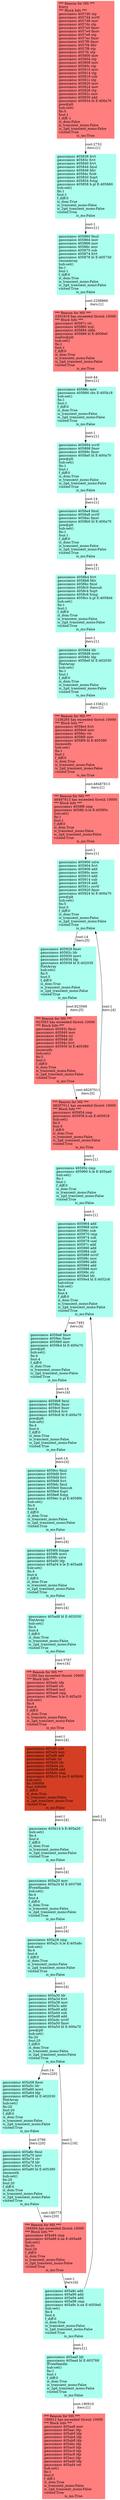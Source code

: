 digraph "" {
	node [label="\N",
		shape=record,
		style=filled
	];
	"BB <gaussianss> 0x4057d0 - 0x405834 type: bl"	[color="#ff7e7e",
		label="*** Reason for MS ***
\lEntry
\l*** Block Info ***
\lgaussianss 4057d0 stp  
\lgaussianss 4057d4 scvtf  
\lgaussianss 4057d8 mov  
\lgaussianss \
4057dc stp  
\lgaussianss 4057e0 fmov  
\lgaussianss 4057e4 fmov  
\lgaussianss 4057e8 stp  
\lgaussianss 4057ec fmov  
\lgaussianss \
4057f0 fmov  
\lgaussianss 4057f4 fdiv  
\lgaussianss 4057f8 stp  
\lgaussianss 4057fc stp  
\lgaussianss 405800 mov  
\lgaussianss \
405804 stp  
\lgaussianss 405808 mov  
\lgaussianss 40580c stp  
\lgaussianss 405810 mov  
\lgaussianss 405814 stp  
\lgaussianss \
405818 sub  
\lgaussianss 40581c stp  
\lgaussianss 405820 mov  
\lgaussianss 405824 mov  
\lgaussianss 405828 stp  
\lgaussianss \
40582c mov  
\lgaussianss 405830 add  
\lgaussianss 405834 bl E:400a70 
\lpow@plt\lhub:set()\lfin:0\lfout:1\lf_diff:-1\lis_dom:False\lis_\
transient_mono:False\lis_2gd_transient_mono:False\lvisited:True\lis_ms:True"];
	"BB <gaussianss> 0x405838 - 0x405858 type: b.pl"	[color="#aaffee",
		label="gaussianss 405838 fcvt  
\lgaussianss 40583c fcvt  
\lgaussianss 405840 fcvt  
\lgaussianss 405844 fmul  
\lgaussianss 405848 fdiv  
\lgaussianss \
40584c fsub  
\lgaussianss 405850 fsqrt  
\lgaussianss 405854 fcmp  
\lgaussianss 405858 b.pl E:405860 \lhub:set()\lfin:1\lfout:\
1\lf_diff:0\lis_dom:True\lis_transient_mono:False\lis_2gd_transient_mono:False\lvisited:True\lis_ms:False"];
	"BB <gaussianss> 0x4057d0 - 0x405834 type: bl" -> "BB <gaussianss> 0x405838 - 0x405858 type: b.pl"	[label="cost:2752\liters:[1]"];
	"BB <gaussianss> 0x405860 - 0x405878 type: bl"	[color="#aaffee",
		label="gaussianss 405860 fmul  
\lgaussianss 405864 mov  
\lgaussianss 405868 mov  
\lgaussianss 40586c mov  
\lgaussianss 405870 sub  
\lgaussianss \
405874 fcvt  
\lgaussianss 405878 bl E:405730 
\lresizeArray\lhub:set()\lfin:1\lfout:1\lf_diff:0\lis_dom:True\lis_transient_mono:\
False\lis_2gd_transient_mono:False\lvisited:True\lis_ms:False"];
	"BB <gaussianss> 0x405838 - 0x405858 type: b.pl" -> "BB <gaussianss> 0x405860 - 0x405878 type: bl"	[label="cost:1\liters:[1]"];
	"BB <gaussianss> 0x40587c - 0x405888 type: bl"	[color="#ff7e7e",
		label="*** Reason for MS ***
\l2301619 has exceeded thresh 10000
\l*** Block Info ***
\lgaussianss 40587c str  
\lgaussianss 405880 mul  
\lgaussianss \
405884 sbfiz  
\lgaussianss 405888 bl E:4009e0 
\lmalloc@plt\lhub:set()\lfin:1\lfout:1\lf_diff:0\lis_dom:True\lis_transient_mono:\
False\lis_2gd_transient_mono:False\lvisited:True\lis_ms:True"];
	"BB <gaussianss> 0x405860 - 0x405878 type: bl" -> "BB <gaussianss> 0x40587c - 0x405888 type: bl"	[label="cost:2298866\liters:[1]"];
	"BB <gaussianss> 0x40588c - 0x405890 type: cbz"	[color="#aaffee",
		label="gaussianss 40588c mov  
\lgaussianss 405890 cbz E:405b18 \lhub:set()\lfin:1\lfout:1\lf_diff:0\lis_dom:True\lis_transient_mono:False\lis_\
2gd_transient_mono:False\lvisited:True\lis_ms:False"];
	"BB <gaussianss> 0x40587c - 0x405888 type: bl" -> "BB <gaussianss> 0x40588c - 0x405890 type: cbz"	[label="cost:44\liters:[1]"];
	"BB <gaussianss> 0x405894 - 0x4058a0 type: bl"	[color="#aaffee",
		label="gaussianss 405894 scvtf  
\lgaussianss 405898 fmov  
\lgaussianss 40589c fmov  
\lgaussianss 4058a0 bl E:400a70 
\lpow@plt\lhub:\
set()\lfin:1\lfout:1\lf_diff:0\lis_dom:True\lis_transient_mono:False\lis_2gd_transient_mono:False\lvisited:True\lis_ms:False"];
	"BB <gaussianss> 0x40588c - 0x405890 type: cbz" -> "BB <gaussianss> 0x405894 - 0x4058a0 type: bl"	[label="cost:1\liters:[1]"];
	"BB <gaussianss> 0x4058a4 - 0x4058b0 type: bl"	[color="#aaffee",
		label="gaussianss 4058a4 fmul  
\lgaussianss 4058a8 scvtf  
\lgaussianss 4058ac fmov  
\lgaussianss 4058b0 bl E:400a70 
\lpow@plt\lhub:\
set()\lfin:1\lfout:1\lf_diff:0\lis_dom:True\lis_transient_mono:False\lis_2gd_transient_mono:False\lvisited:True\lis_ms:False"];
	"BB <gaussianss> 0x405894 - 0x4058a0 type: bl" -> "BB <gaussianss> 0x4058a4 - 0x4058b0 type: bl"	[label="cost:14\liters:[1]"];
	"BB <gaussianss> 0x4058b4 - 0x4058cc type: b.pl"	[color="#aaffee",
		label="gaussianss 4058b4 fcvt  
\lgaussianss 4058b8 fdiv  
\lgaussianss 4058bc fmul  
\lgaussianss 4058c0 fnmsub  
\lgaussianss 4058c4 \
fsqrt  
\lgaussianss 4058c8 fcmp  
\lgaussianss 4058cc b.pl E:4058d4 \lhub:set()\lfin:1\lfout:1\lf_diff:0\lis_dom:True\lis_transient_\
mono:False\lis_2gd_transient_mono:False\lvisited:True\lis_ms:False"];
	"BB <gaussianss> 0x4058a4 - 0x4058b0 type: bl" -> "BB <gaussianss> 0x4058b4 - 0x4058cc type: b.pl"	[label="cost:14\liters:[1]"];
	"BB <gaussianss> 0x4058d4 - 0x4058e0 type: bl"	[color="#aaffee",
		label="gaussianss 4058d4 ldr  
\lgaussianss 4058d8 movi  
\lgaussianss 4058dc ldp  
\lgaussianss 4058e0 bl E:402030 
\lfSetArray\lhub:set()\lfin:\
1\lfout:1\lf_diff:0\lis_dom:True\lis_transient_mono:False\lis_2gd_transient_mono:False\lvisited:True\lis_ms:False"];
	"BB <gaussianss> 0x4058b4 - 0x4058cc type: b.pl" -> "BB <gaussianss> 0x4058d4 - 0x4058e0 type: bl"	[label="cost:1\liters:[1]"];
	"BB <gaussianss> 0x4058e4 - 0x4058f4 type: bl"	[color="#ff7e7e",
		label="*** Reason for MS ***
\l1336285 has exceeded thresh 10000
\l*** Block Info ***
\lgaussianss 4058e4 fcvt  
\lgaussianss 4058e8 mov  
\lgaussianss \
4058ec str  
\lgaussianss 4058f0 mov  
\lgaussianss 4058f4 bl E:405380 
\limsmooth\lhub:set()\lfin:1\lfout:1\lf_diff:0\lis_dom:True\lis_\
transient_mono:False\lis_2gd_transient_mono:False\lvisited:True\lis_ms:True"];
	"BB <gaussianss> 0x4058d4 - 0x4058e0 type: bl" -> "BB <gaussianss> 0x4058e4 - 0x4058f4 type: bl"	[label="cost:1336211\liters:[1]"];
	"BB <gaussianss> 0x4058f8 - 0x4058fc type: b.le"	[color="#ff7e7e",
		label="*** Reason for MS ***
\l48487813 has exceeded thresh 10000
\l*** Block Info ***
\lgaussianss 4058f8 cmp  
\lgaussianss 4058fc b.le \
E:40595c \lhub:set()\lfin:1\lfout:1\lf_diff:0\lis_dom:True\lis_transient_mono:False\lis_2gd_transient_mono:False\lvisited:True\lis_\
ms:True"];
	"BB <gaussianss> 0x4058e4 - 0x4058f4 type: bl" -> "BB <gaussianss> 0x4058f8 - 0x4058fc type: b.le"	[label="cost:48487813\liters:[1]"];
	"BB <gaussianss> 0x405900 - 0x405924 type: bl"	[color="#aaffee",
		label="gaussianss 405900 sxtw  
\lgaussianss 405904 fcvt  
\lgaussianss 405908 add  
\lgaussianss 40590c mov  
\lgaussianss 405910 add  
\lgaussianss \
405914 sub  
\lgaussianss 405918 add  
\lgaussianss 40591c scvtf  
\lgaussianss 405920 fmov  
\lgaussianss 405924 bl E:400a70 
\lpow@\
plt\lhub:set()\lfin:5\lfout:5\lf_diff:0\lis_dom:True\lis_transient_mono:False\lis_2gd_transient_mono:False\lvisited:True\lis_ms:\
False"];
	"BB <gaussianss> 0x4058f8 - 0x4058fc type: b.le" -> "BB <gaussianss> 0x405900 - 0x405924 type: bl"	[label="cost:1\liters:[1]"];
	"BB <gaussianss> 0x40595c - 0x405960 type: b.le"	[color="#aaffee",
		label="gaussianss 40595c cmp  
\lgaussianss 405960 b.le E:405aa0 \lhub:set()\lfin:1\lfout:1\lf_diff:0\lis_dom:True\lis_transient_mono:False\lis_\
2gd_transient_mono:False\lvisited:True\lis_ms:False"];
	"BB <gaussianss> 0x405964 - 0x4059a4 type: bl"	[color="#aaffee",
		label="gaussianss 405964 add  
\lgaussianss 405968 sxtw  
\lgaussianss 40596c sub  
\lgaussianss 405970 cmp  
\lgaussianss 405974 sub  
\lgaussianss \
405978 csel  
\lgaussianss 40597c add  
\lgaussianss 405980 add  
\lgaussianss 405984 sub  
\lgaussianss 405988 scvtf  
\lgaussianss \
40598c mov  
\lgaussianss 405990 add  
\lgaussianss 405994 add  
\lgaussianss 405998 mov  
\lgaussianss 40599c str  
\lgaussianss \
4059a0 ldr  
\lgaussianss 4059a4 bl E:4052c8 
\lhalveSize\lhub:set()\lfin:4\lfout:4\lf_diff:0\lis_dom:True\lis_transient_mono:False\lis_\
2gd_transient_mono:False\lvisited:True\lis_ms:False"];
	"BB <gaussianss> 0x40595c - 0x405960 type: b.le" -> "BB <gaussianss> 0x405964 - 0x4059a4 type: bl"	[label="cost:1\liters:[1]"];
	"BB <gaussianss> 0x405928 - 0x405938 type: bl"	[color="#aaffee",
		label="gaussianss 405928 fmov  
\lgaussianss 40592c ldr  
\lgaussianss 405930 movi  
\lgaussianss 405934 ldp  
\lgaussianss 405938 bl E:\
402030 
\lfSetArray\lhub:set()\lfin:5\lfout:5\lf_diff:0\lis_dom:True\lis_transient_mono:False\lis_2gd_transient_mono:False\lvisited:\
True\lis_ms:False"];
	"BB <gaussianss> 0x405900 - 0x405924 type: bl" -> "BB <gaussianss> 0x405928 - 0x405938 type: bl"	[label="cost:14\liters:[5]"];
	"BB <gaussianss> 0x40593c - 0x405950 type: bl"	[color="#ff7e7e",
		label="*** Reason for MS ***
\l923583 has exceeded thresh 10000
\l*** Block Info ***
\lgaussianss 40593c fmul  
\lgaussianss 405940 mov  
\lgaussianss \
405944 str  
\lgaussianss 405948 ldr  
\lgaussianss 40594c fcvt  
\lgaussianss 405950 bl E:405380 
\limsmooth\lhub:set()\lfin:5\lfout:\
5\lf_diff:0\lis_dom:True\lis_transient_mono:False\lis_2gd_transient_mono:False\lvisited:True\lis_ms:True"];
	"BB <gaussianss> 0x405928 - 0x405938 type: bl" -> "BB <gaussianss> 0x40593c - 0x405950 type: bl"	[label="cost:923568\liters:[5]"];
	"BB <gaussianss> 0x405954 - 0x405958 type: b.ne"	[color="#ff7e7e",
		label="*** Reason for MS ***
\l48297011 has exceeded thresh 10000
\l*** Block Info ***
\lgaussianss 405954 cmp  
\lgaussianss 405958 b.ne \
E:405918 \lhub:set()\lfin:5\lfout:5\lf_diff:0\lis_dom:True\lis_transient_mono:False\lis_2gd_transient_mono:False\lvisited:True\lis_\
ms:True"];
	"BB <gaussianss> 0x40593c - 0x405950 type: bl" -> "BB <gaussianss> 0x405954 - 0x405958 type: b.ne"	[label="cost:48297011\liters:[5]"];
	"BB <gaussianss> 0x405954 - 0x405958 type: b.ne" -> "BB <gaussianss> 0x40595c - 0x405960 type: b.le"	[label="cost:1\liters:[1]"];
	"BB <gaussianss> 0x405954 - 0x405958 type: b.ne" -> "BB <gaussianss> 0x405900 - 0x405924 type: bl"	[label="cost:1\liters:[4]"];
	"BB <gaussianss> 0x405aa0 - 0x405aa4 type: bl"	[color="#aaffee",
		label="gaussianss 405aa0 ldr  
\lgaussianss 405aa4 bl E:403768 
\lfFreeHandle\lhub:set()\lfin:1\lfout:1\lf_diff:0\lis_dom:True\lis_transient_\
mono:False\lis_2gd_transient_mono:False\lvisited:True\lis_ms:False"];
	"BB <gaussianss> 0x405aa8 - 0x405ad4 type: ret"	[color="#ff7e7e",
		label="*** Reason for MS ***
\l190912 has exceeded thresh 10000
\l*** Block Info ***
\lgaussianss 405aa8 mov  
\lgaussianss 405aac ldp  
\lgaussianss \
405ab0 ldp  
\lgaussianss 405ab4 ldp  
\lgaussianss 405ab8 ldp  
\lgaussianss 405abc ldp  
\lgaussianss 405ac0 ldp  
\lgaussianss \
405ac4 ldp  
\lgaussianss 405ac8 ldp  
\lgaussianss 405acc ldp  
\lgaussianss 405ad0 ldp  
\lgaussianss 405ad4 ret  \lhub:set()\lfin:\
1\lfout:0\lf_diff:1\lis_dom:True\lis_transient_mono:False\lis_2gd_transient_mono:False\lvisited:True\lis_ms:True"];
	"BB <gaussianss> 0x405aa0 - 0x405aa4 type: bl" -> "BB <gaussianss> 0x405aa8 - 0x405ad4 type: ret"	[label="cost:190910\liters:[1]"];
	"BB <gaussianss> 0x4059a8 - 0x4059b4 type: bl"	[color="#aaffee",
		label="gaussianss 4059a8 fmov  
\lgaussianss 4059ac fmov  
\lgaussianss 4059b0 mov  
\lgaussianss 4059b4 bl E:400a70 
\lpow@plt\lhub:set()\lfin:\
4\lfout:4\lf_diff:0\lis_dom:True\lis_transient_mono:False\lis_2gd_transient_mono:False\lvisited:True\lis_ms:False"];
	"BB <gaussianss> 0x405964 - 0x4059a4 type: bl" -> "BB <gaussianss> 0x4059a8 - 0x4059b4 type: bl"	[label="cost:7491\liters:[4]"];
	"BB <gaussianss> 0x4059b8 - 0x4059c8 type: bl"	[color="#aaffee",
		label="gaussianss 4059b8 fmul  
\lgaussianss 4059bc fmov  
\lgaussianss 4059c0 fmov  
\lgaussianss 4059c4 fcvt  
\lgaussianss 4059c8 bl \
E:400a70 
\lpow@plt\lhub:set()\lfin:4\lfout:4\lf_diff:0\lis_dom:True\lis_transient_mono:False\lis_2gd_transient_mono:False\lvisited:\
True\lis_ms:False"];
	"BB <gaussianss> 0x4059a8 - 0x4059b4 type: bl" -> "BB <gaussianss> 0x4059b8 - 0x4059c8 type: bl"	[label="cost:14\liters:[4]"];
	"BB <gaussianss> 0x4059cc - 0x4059ec type: b.pl"	[color="#aaffee",
		label="gaussianss 4059cc fmul  
\lgaussianss 4059d0 fcvt  
\lgaussianss 4059d4 fcvt  
\lgaussianss 4059d8 fcvt  
\lgaussianss 4059dc fmul  
\lgaussianss \
4059e0 fnmsub  
\lgaussianss 4059e4 fsqrt  
\lgaussianss 4059e8 fcmp  
\lgaussianss 4059ec b.pl E:4059f4 \lhub:set()\lfin:4\lfout:\
4\lf_diff:0\lis_dom:True\lis_transient_mono:False\lis_2gd_transient_mono:False\lvisited:True\lis_ms:False"];
	"BB <gaussianss> 0x4059b8 - 0x4059c8 type: bl" -> "BB <gaussianss> 0x4059cc - 0x4059ec type: b.pl"	[label="cost:14\liters:[4]"];
	"BB <gaussianss> 0x4059f4 - 0x405a04 type: b.le"	[color="#aaffee",
		label="gaussianss 4059f4 fcmpe  
\lgaussianss 4059f8 movi  
\lgaussianss 4059fc sxtw  
\lgaussianss 405a00 ldp  
\lgaussianss 405a04 b.le \
E:405ad8 \lhub:set()\lfin:4\lfout:4\lf_diff:0\lis_dom:True\lis_transient_mono:False\lis_2gd_transient_mono:False\lvisited:True\lis_\
ms:False"];
	"BB <gaussianss> 0x4059cc - 0x4059ec type: b.pl" -> "BB <gaussianss> 0x4059f4 - 0x405a04 type: b.le"	[label="cost:1\liters:[4]"];
	"BB <gaussianss> 0x405ad8 - 0x405ad8 type: bl"	[color="#aaffee",
		label="gaussianss 405ad8 bl E:402030 
\lfSetArray\lhub:set()\lfin:4\lfout:4\lf_diff:0\lis_dom:True\lis_transient_mono:False\lis_2gd_transient_\
mono:False\lvisited:True\lis_ms:False"];
	"BB <gaussianss> 0x4059f4 - 0x405a04 type: b.le" -> "BB <gaussianss> 0x405ad8 - 0x405ad8 type: bl"	[label="cost:1\liters:[4]"];
	"BB <gaussianss> 0x405adc - 0x405aec type: b.le"	[color="#ff7e7e",
		label="*** Reason for MS ***
\l11290 has exceeded thresh 10000
\l*** Block Info ***
\lgaussianss 405adc ldp  
\lgaussianss 405ae0 str  
\lgaussianss \
405ae4 mul  
\lgaussianss 405ae8 cmp  
\lgaussianss 405aec b.le E:405a20 \lhub:set()\lfin:4\lfout:4\lf_diff:0\lis_dom:True\lis_transient_\
mono:False\lis_2gd_transient_mono:False\lvisited:True\lis_ms:True"];
	"BB <gaussianss> 0x405ad8 - 0x405ad8 type: bl" -> "BB <gaussianss> 0x405adc - 0x405aec type: b.le"	[label="cost:3767\liters:[4]"];
	"BB <gaussianss> 0x405a20 - 0x405a24 type: bl"	[color="#aaffee",
		label="gaussianss 405a20 mov  
\lgaussianss 405a24 bl E:403768 
\lfFreeHandle\lhub:set()\lfin:4\lfout:4\lf_diff:0\lis_dom:True\lis_transient_\
mono:False\lis_2gd_transient_mono:False\lvisited:True\lis_ms:False"];
	"BB <gaussianss> 0x405a28 - 0x405a2c type: b.le"	[color="#aaffee",
		label="gaussianss 405a28 cmp  
\lgaussianss 405a2c b.le E:405a8c \lhub:set()\lfin:4\lfout:4\lf_diff:0\lis_dom:True\lis_transient_mono:False\lis_\
2gd_transient_mono:False\lvisited:True\lis_ms:False"];
	"BB <gaussianss> 0x405a20 - 0x405a24 type: bl" -> "BB <gaussianss> 0x405a28 - 0x405a2c type: b.le"	[label="cost:37\liters:[4]"];
	"BB <gaussianss> 0x405a30 - 0x405a54 type: bl"	[color="#aaffee",
		label="gaussianss 405a30 ldr  
\lgaussianss 405a34 fcvt  
\lgaussianss 405a38 mov  
\lgaussianss 405a3c add  
\lgaussianss 405a40 add  
\lgaussianss \
405a44 sub  
\lgaussianss 405a48 add  
\lgaussianss 405a4c scvtf  
\lgaussianss 405a50 fmov  
\lgaussianss 405a54 bl E:400a70 
\lpow@\
plt\lhub:set()\lfin:20\lfout:20\lf_diff:0\lis_dom:True\lis_transient_mono:False\lis_2gd_transient_mono:False\lvisited:True\lis_ms:\
False"];
	"BB <gaussianss> 0x405a28 - 0x405a2c type: b.le" -> "BB <gaussianss> 0x405a30 - 0x405a54 type: bl"	[label="cost:1\liters:[4]"];
	"BB <gaussianss> 0x405a8c - 0x405a9c type: b.ne"	[color="#aaffee",
		label="gaussianss 405a8c add  
\lgaussianss 405a90 add  
\lgaussianss 405a94 add  
\lgaussianss 405a98 cmp  
\lgaussianss 405a9c b.ne E:\
4059a0 \lhub:set()\lfin:4\lfout:4\lf_diff:0\lis_dom:True\lis_transient_mono:False\lis_2gd_transient_mono:False\lvisited:True\lis_\
ms:False"];
	"BB <gaussianss> 0x405a8c - 0x405a9c type: b.ne" -> "BB <gaussianss> 0x405aa0 - 0x405aa4 type: bl"	[label="cost:1\liters:[1]"];
	"BB <gaussianss> 0x405a8c - 0x405a9c type: b.ne" -> "BB <gaussianss> 0x405964 - 0x4059a4 type: bl"	[label="cost:1\liters:[3]"];
	"BB <gaussianss> 0x405a58 - 0x405a68 type: bl"	[color="#aaffee",
		label="gaussianss 405a58 fmov  
\lgaussianss 405a5c ldr  
\lgaussianss 405a60 movi  
\lgaussianss 405a64 ldp  
\lgaussianss 405a68 bl E:\
402030 
\lfSetArray\lhub:set()\lfin:20\lfout:20\lf_diff:0\lis_dom:True\lis_transient_mono:False\lis_2gd_transient_mono:False\lvisited:\
True\lis_ms:False"];
	"BB <gaussianss> 0x405a30 - 0x405a54 type: bl" -> "BB <gaussianss> 0x405a58 - 0x405a68 type: bl"	[label="cost:14\liters:[20]"];
	"BB <gaussianss> 0x405a6c - 0x405a80 type: bl"	[color="#aaffee",
		label="gaussianss 405a6c fmul  
\lgaussianss 405a70 mov  
\lgaussianss 405a74 str  
\lgaussianss 405a78 ldr  
\lgaussianss 405a7c fcvt  
\lgaussianss \
405a80 bl E:405380 
\limsmooth\lhub:set()\lfin:20\lfout:20\lf_diff:0\lis_dom:True\lis_transient_mono:False\lis_2gd_transient_mono:\
False\lvisited:True\lis_ms:False"];
	"BB <gaussianss> 0x405a58 - 0x405a68 type: bl" -> "BB <gaussianss> 0x405a6c - 0x405a80 type: bl"	[label="cost:3766\liters:[20]"];
	"BB <gaussianss> 0x405a84 - 0x405a88 type: b.ne"	[color="#ff7e7e",
		label="*** Reason for MS ***
\l184594 has exceeded thresh 10000
\l*** Block Info ***
\lgaussianss 405a84 cmp  
\lgaussianss 405a88 b.ne \
E:405a48 \lhub:set()\lfin:20\lfout:20\lf_diff:0\lis_dom:True\lis_transient_mono:False\lis_2gd_transient_mono:False\lvisited:True\lis_\
ms:True"];
	"BB <gaussianss> 0x405a6c - 0x405a80 type: bl" -> "BB <gaussianss> 0x405a84 - 0x405a88 type: b.ne"	[label="cost:180773\liters:[20]"];
	"BB <gaussianss> 0x405a84 - 0x405a88 type: b.ne" -> "BB <gaussianss> 0x405a8c - 0x405a9c type: b.ne"	[label="cost:1\liters:[4]"];
	"BB <gaussianss> 0x405a84 - 0x405a88 type: b.ne" -> "BB <gaussianss> 0x405a30 - 0x405a54 type: bl"	[label="cost:1\liters:[16]"];
	"BB <gaussianss> 0x405af0 - 0x405b10 type: b.ne"	[color="#d43f24",
		label="gaussianss 405af0 sub  
\lgaussianss 405af4 mov  
\lgaussianss 405af8 add  
\lgaussianss 405afc lsl  
\lgaussianss 405b00 ldr  
\lgaussianss \
405b04 str  
\lgaussianss 405b08 add  
\lgaussianss 405b0c cmp  
\lgaussianss 405b10 b.ne E:405b00 \lhub:set()\lfin:306000\lfout:\
306000\lf_diff:0\lis_dom:True\lis_transient_mono:False\lis_2gd_transient_mono:True\lvisited:True\lis_ms:False"];
	"BB <gaussianss> 0x405adc - 0x405aec type: b.le" -> "BB <gaussianss> 0x405af0 - 0x405b10 type: b.ne"	[label="cost:1\liters:[4]"];
	"BB <gaussianss> 0x405b14 - 0x405b14 type: b"	[color="#aaffee",
		label="gaussianss 405b14 b E:405a20 \lhub:set()\lfin:4\lfout:4\lf_diff:0\lis_dom:True\lis_transient_mono:False\lis_2gd_transient_mono:False\lvisited:\
True\lis_ms:False"];
	"BB <gaussianss> 0x405af0 - 0x405b10 type: b.ne" -> "BB <gaussianss> 0x405b14 - 0x405b14 type: b"	[label="cost:1\liters:[4]"];
	"BB <gaussianss> 0x405b14 - 0x405b14 type: b" -> "BB <gaussianss> 0x405a20 - 0x405a24 type: bl"	[label="cost:1\liters:[4]"];
}
